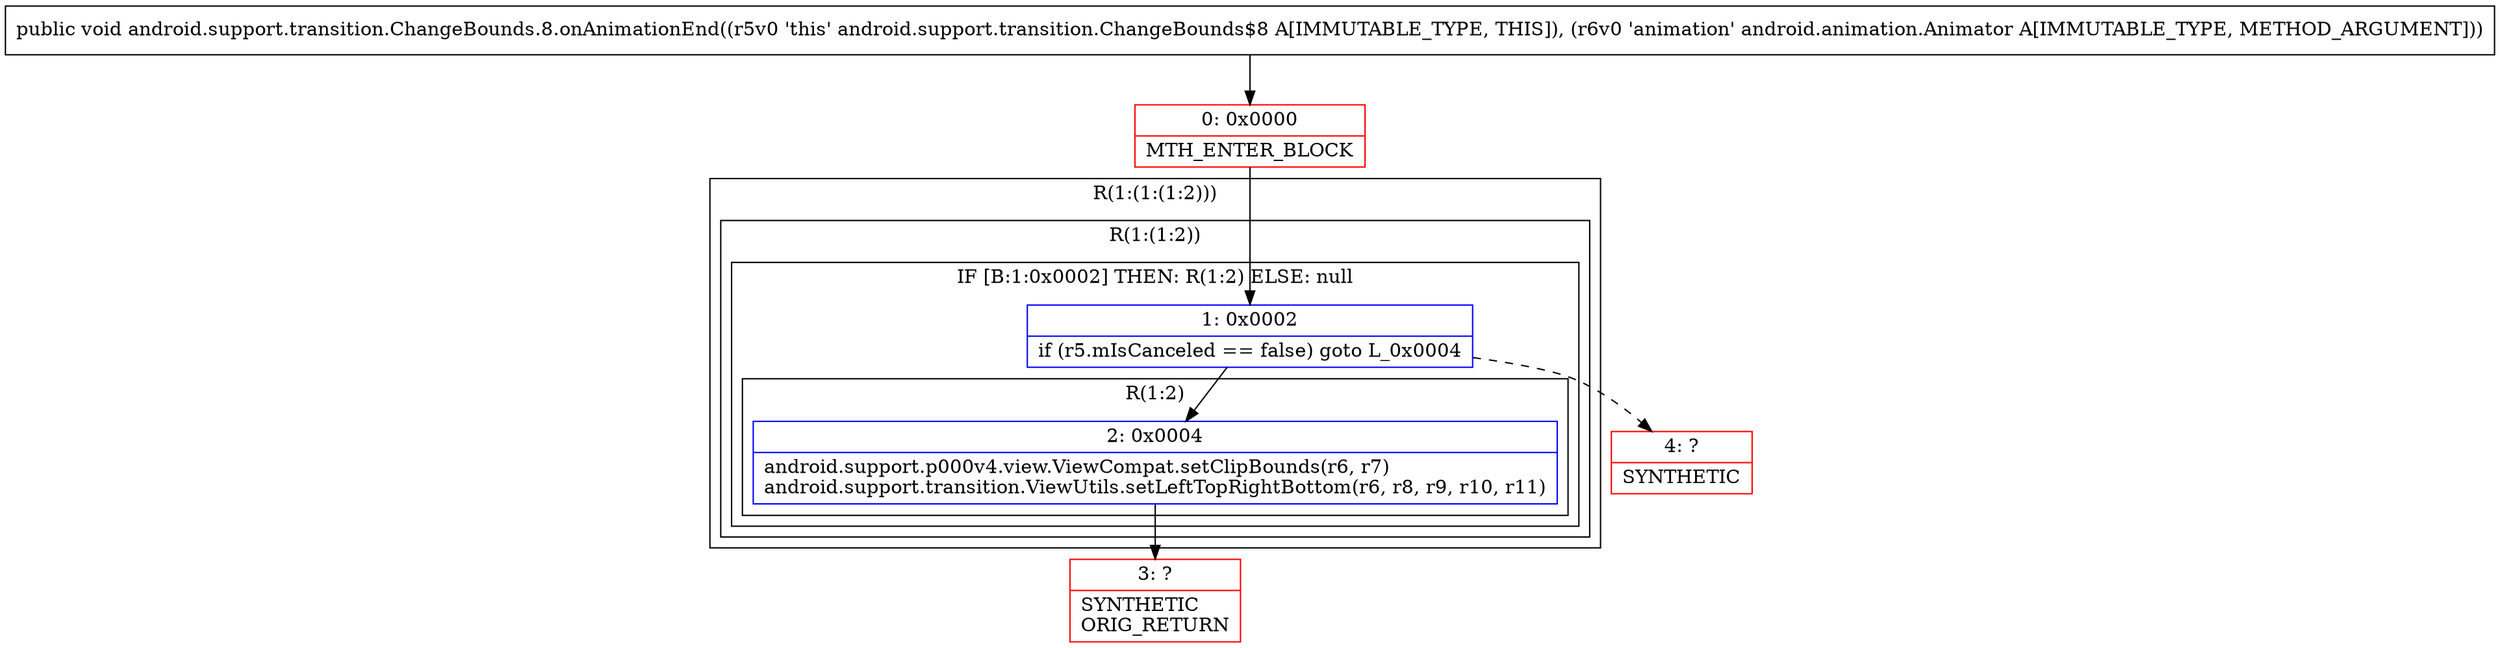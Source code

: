 digraph "CFG forandroid.support.transition.ChangeBounds.8.onAnimationEnd(Landroid\/animation\/Animator;)V" {
subgraph cluster_Region_82615696 {
label = "R(1:(1:(1:2)))";
node [shape=record,color=blue];
subgraph cluster_Region_1899032668 {
label = "R(1:(1:2))";
node [shape=record,color=blue];
subgraph cluster_IfRegion_2079101925 {
label = "IF [B:1:0x0002] THEN: R(1:2) ELSE: null";
node [shape=record,color=blue];
Node_1 [shape=record,label="{1\:\ 0x0002|if (r5.mIsCanceled == false) goto L_0x0004\l}"];
subgraph cluster_Region_2121232873 {
label = "R(1:2)";
node [shape=record,color=blue];
Node_2 [shape=record,label="{2\:\ 0x0004|android.support.p000v4.view.ViewCompat.setClipBounds(r6, r7)\landroid.support.transition.ViewUtils.setLeftTopRightBottom(r6, r8, r9, r10, r11)\l}"];
}
}
}
}
Node_0 [shape=record,color=red,label="{0\:\ 0x0000|MTH_ENTER_BLOCK\l}"];
Node_3 [shape=record,color=red,label="{3\:\ ?|SYNTHETIC\lORIG_RETURN\l}"];
Node_4 [shape=record,color=red,label="{4\:\ ?|SYNTHETIC\l}"];
MethodNode[shape=record,label="{public void android.support.transition.ChangeBounds.8.onAnimationEnd((r5v0 'this' android.support.transition.ChangeBounds$8 A[IMMUTABLE_TYPE, THIS]), (r6v0 'animation' android.animation.Animator A[IMMUTABLE_TYPE, METHOD_ARGUMENT])) }"];
MethodNode -> Node_0;
Node_1 -> Node_2;
Node_1 -> Node_4[style=dashed];
Node_2 -> Node_3;
Node_0 -> Node_1;
}

